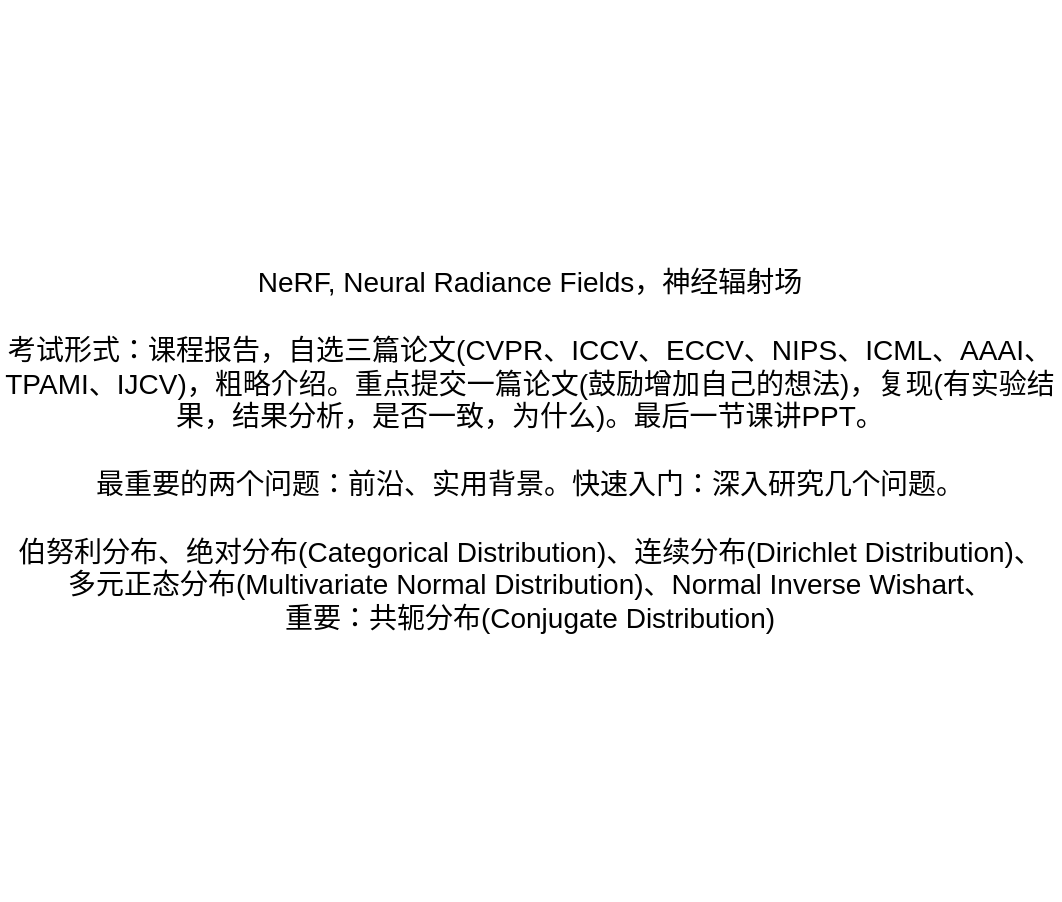 <mxfile version="21.7.4" type="github">
  <diagram name="第 1 页" id="8saL1OhqFDcUNK80V5r-">
    <mxGraphModel dx="838" dy="490" grid="1" gridSize="10" guides="1" tooltips="1" connect="1" arrows="1" fold="1" page="1" pageScale="1" pageWidth="827" pageHeight="1169" math="0" shadow="0">
      <root>
        <mxCell id="0" />
        <mxCell id="1" parent="0" />
        <mxCell id="YGvIgLedCp6DtXdnREWc-1" value="&lt;font style=&quot;font-size: 14px;&quot;&gt;NeRF, Neural Radiance Fields，神经辐射场&lt;br&gt;&lt;br&gt;考试形式：课程报告，自选三篇论文(CVPR、ICCV、ECCV、NIPS、ICML、AAAI、TPAMI、IJCV)，粗略介绍。重点提交一篇论文(鼓励增加自己的想法)，复现(有实验结果，结果分析，是否一致，为什么)。最后一节课讲PPT。&lt;br&gt;&lt;br&gt;最重要的两个问题：前沿、实用背景。快速入门：深入研究几个问题。&lt;br&gt;&lt;br&gt;伯努利分布、绝对分布(Categorical Distribution)、连续分布(Dirichlet Distribution)、&lt;br&gt;多元正态分布(Multivariate Normal Distribution)、Normal Inverse Wishart、&lt;br&gt;重要：共轭分布(Conjugate Distribution)&lt;br&gt;&lt;/font&gt;" style="text;html=1;strokeColor=none;fillColor=none;align=center;verticalAlign=middle;whiteSpace=wrap;rounded=0;" vertex="1" parent="1">
          <mxGeometry x="80" y="70" width="530" height="450" as="geometry" />
        </mxCell>
      </root>
    </mxGraphModel>
  </diagram>
</mxfile>
